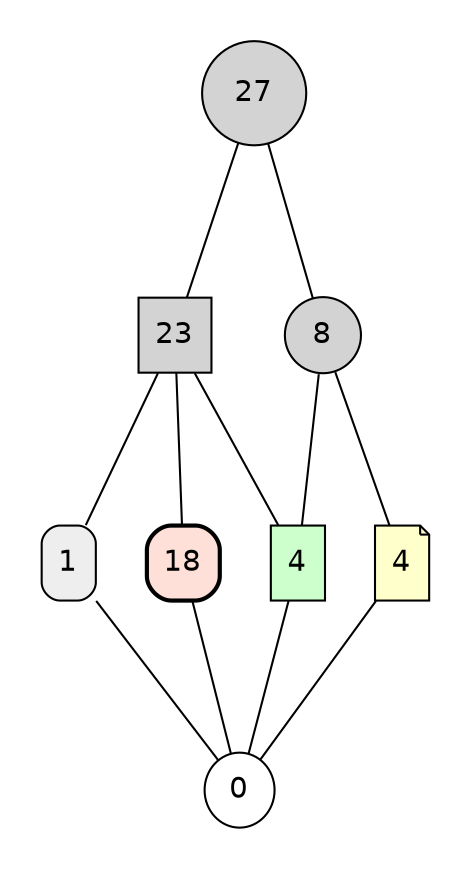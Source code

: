 // <Lattice object of 4 atoms 8 concepts 2 coatoms at 0x1073d08d0>
digraph Lattice {
	node [label="" shape=circle style=filled width=.25]
	edge [dir=none labeldistance=1.5 minlen=2]
	subgraph cluster_0 {
		color=transparent
		c0 [fillcolor="" fontname=helvetica label=0 shape="" style=""]
	}
	subgraph cluster_1 {
		color=transparent
		c1 [fillcolor="#EEEEEE" fontname=helvetica label=1 shape=box style="filled,rounded"]
	}
	c1 -> c0
	subgraph cluster_2 {
		color=transparent
		c2 [fillcolor="#CCFFCC" fontname=helvetica label=4 shape=box style=filled]
	}
	c2 -> c0
	subgraph cluster_3 {
		color=transparent
		c3 [fillcolor="#FFFFCC" fontname=helvetica label=4 shape=note style=filled]
	}
	c3 -> c0
	subgraph cluster_4 {
		color=transparent
		c4 [fontname=helvetica label=8 style=filled]
	}
	c4 -> c2
	c4 -> c3
	subgraph cluster_5 {
		color=transparent
		c5 [fillcolor="#FFE0D8" fontname=helvetica label=18 shape=box style="filled,rounded,bold"]
	}
	c5 -> c0
	subgraph cluster_6 {
		color=transparent
		c6 [fontname=helvetica label=23 shape=box]
	}
	c6 -> c1
	c6 -> c2
	c6 -> c5
	subgraph cluster_7 {
		color=transparent
		c7 [fontname=helvetica label=27]
	}
	c7 -> c4
	c7 -> c6
}
